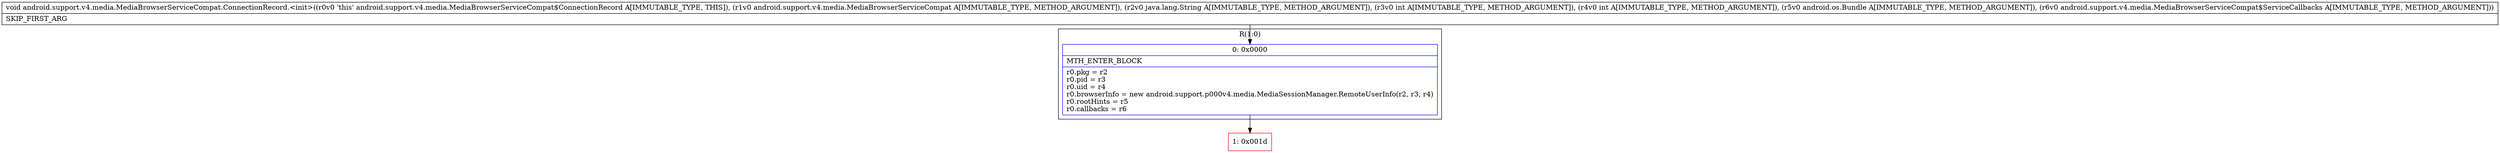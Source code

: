 digraph "CFG forandroid.support.v4.media.MediaBrowserServiceCompat.ConnectionRecord.\<init\>(Landroid\/support\/v4\/media\/MediaBrowserServiceCompat;Ljava\/lang\/String;IILandroid\/os\/Bundle;Landroid\/support\/v4\/media\/MediaBrowserServiceCompat$ServiceCallbacks;)V" {
subgraph cluster_Region_198256695 {
label = "R(1:0)";
node [shape=record,color=blue];
Node_0 [shape=record,label="{0\:\ 0x0000|MTH_ENTER_BLOCK\l|r0.pkg = r2\lr0.pid = r3\lr0.uid = r4\lr0.browserInfo = new android.support.p000v4.media.MediaSessionManager.RemoteUserInfo(r2, r3, r4)\lr0.rootHints = r5\lr0.callbacks = r6\l}"];
}
Node_1 [shape=record,color=red,label="{1\:\ 0x001d}"];
MethodNode[shape=record,label="{void android.support.v4.media.MediaBrowserServiceCompat.ConnectionRecord.\<init\>((r0v0 'this' android.support.v4.media.MediaBrowserServiceCompat$ConnectionRecord A[IMMUTABLE_TYPE, THIS]), (r1v0 android.support.v4.media.MediaBrowserServiceCompat A[IMMUTABLE_TYPE, METHOD_ARGUMENT]), (r2v0 java.lang.String A[IMMUTABLE_TYPE, METHOD_ARGUMENT]), (r3v0 int A[IMMUTABLE_TYPE, METHOD_ARGUMENT]), (r4v0 int A[IMMUTABLE_TYPE, METHOD_ARGUMENT]), (r5v0 android.os.Bundle A[IMMUTABLE_TYPE, METHOD_ARGUMENT]), (r6v0 android.support.v4.media.MediaBrowserServiceCompat$ServiceCallbacks A[IMMUTABLE_TYPE, METHOD_ARGUMENT]))  | SKIP_FIRST_ARG\l}"];
MethodNode -> Node_0;
Node_0 -> Node_1;
}

